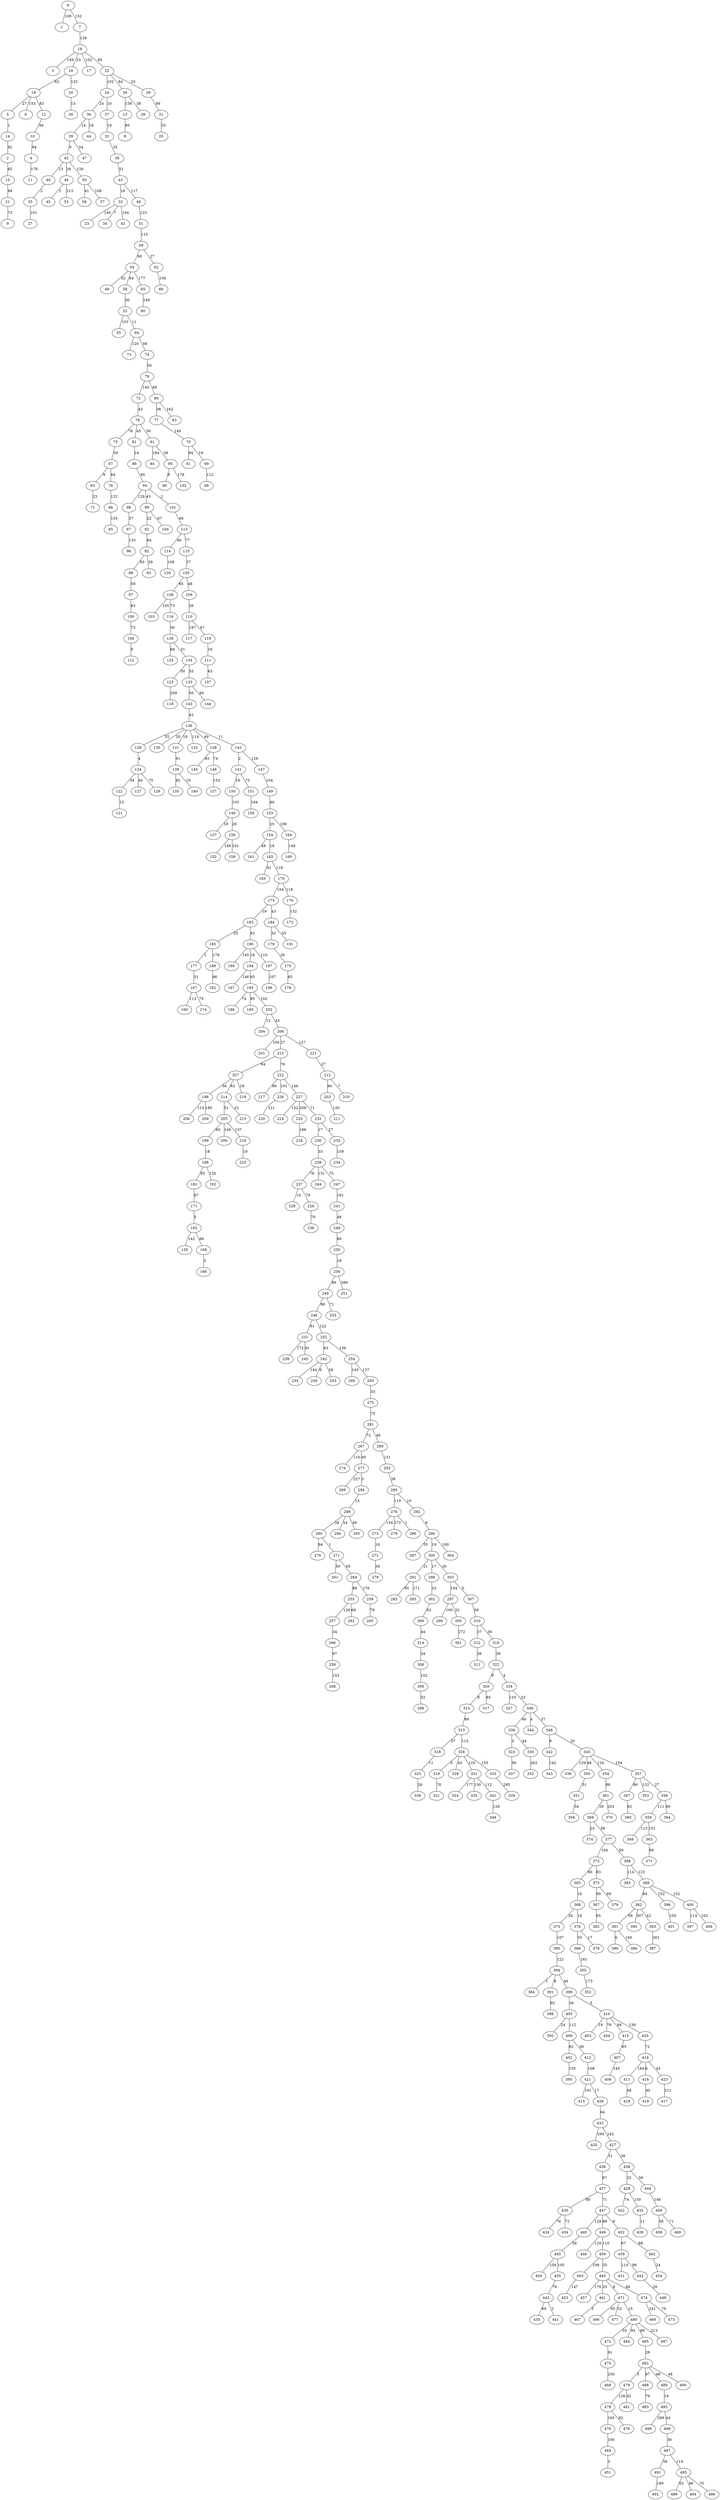 strict graph G {
0;
1;
2;
3;
4;
5;
6;
7;
8;
9;
10;
11;
12;
13;
14;
15;
16;
17;
18;
19;
20;
21;
22;
23;
24;
25;
26;
27;
28;
29;
30;
31;
32;
33;
34;
35;
36;
37;
38;
39;
40;
41;
42;
43;
44;
45;
46;
47;
48;
49;
50;
51;
52;
53;
54;
55;
56;
57;
58;
59;
60;
61;
62;
63;
64;
65;
66;
67;
68;
69;
70;
71;
72;
73;
74;
75;
76;
77;
78;
79;
80;
81;
82;
83;
84;
85;
86;
87;
88;
89;
90;
91;
92;
93;
94;
95;
96;
97;
98;
99;
100;
101;
102;
103;
104;
105;
106;
107;
108;
109;
110;
111;
112;
113;
114;
115;
116;
117;
118;
119;
120;
121;
122;
123;
124;
125;
126;
127;
128;
129;
130;
131;
132;
133;
134;
135;
136;
137;
138;
139;
140;
141;
142;
143;
144;
145;
146;
147;
148;
149;
150;
151;
152;
153;
154;
155;
156;
157;
158;
159;
160;
161;
162;
163;
164;
165;
166;
167;
168;
169;
170;
171;
172;
173;
174;
175;
176;
177;
178;
179;
180;
181;
182;
183;
184;
185;
186;
187;
188;
189;
190;
191;
192;
193;
194;
195;
196;
197;
198;
199;
200;
201;
202;
203;
204;
205;
206;
207;
208;
209;
210;
211;
212;
213;
214;
215;
216;
217;
218;
219;
220;
221;
222;
223;
224;
225;
226;
227;
228;
229;
230;
231;
232;
233;
234;
235;
236;
237;
238;
239;
240;
241;
242;
243;
244;
245;
246;
247;
248;
249;
250;
251;
252;
253;
254;
255;
256;
257;
258;
259;
260;
261;
262;
263;
264;
265;
266;
267;
268;
269;
270;
271;
272;
273;
274;
275;
276;
277;
278;
279;
280;
281;
282;
283;
284;
285;
286;
287;
288;
289;
290;
291;
292;
293;
294;
295;
296;
297;
298;
299;
300;
301;
302;
303;
304;
305;
306;
307;
308;
309;
310;
311;
312;
313;
314;
315;
316;
317;
318;
319;
320;
321;
322;
323;
324;
325;
326;
327;
328;
329;
330;
331;
332;
333;
334;
335;
336;
337;
338;
339;
340;
341;
342;
343;
344;
345;
346;
347;
348;
349;
350;
351;
352;
353;
354;
355;
356;
357;
358;
359;
360;
361;
362;
363;
364;
365;
366;
367;
368;
369;
370;
371;
372;
373;
374;
375;
376;
377;
378;
379;
380;
381;
382;
383;
384;
385;
386;
387;
388;
389;
390;
391;
392;
393;
394;
395;
396;
397;
398;
399;
400;
401;
402;
403;
404;
405;
406;
407;
408;
409;
410;
411;
412;
413;
414;
415;
416;
417;
418;
419;
420;
421;
422;
423;
424;
425;
426;
427;
428;
429;
430;
431;
432;
433;
434;
435;
436;
437;
438;
439;
440;
441;
442;
443;
444;
445;
446;
447;
448;
449;
450;
451;
452;
453;
454;
455;
456;
457;
458;
459;
460;
461;
462;
463;
464;
465;
466;
467;
468;
469;
470;
471;
472;
473;
474;
475;
476;
477;
478;
479;
480;
481;
482;
483;
484;
485;
486;
487;
488;
489;
490;
491;
492;
493;
494;
495;
496;
497;
498;
499;
227 -- 232 [label=71];
412 -- 421 [label=108];
134 -- 123 [label=50];
139 -- 140 [label=10];
202 -- 204 [label=12];
452 -- 462 [label=88];
111 -- 107 [label=63];
256 -- 251 [label=389];
70 -- 69 [label=19];
15 -- 21 [label=94];
482 -- 479 [label=3];
402 -- 395 [label=155];
225 -- 218 [label=188];
43 -- 33 [label=16];
252 -- 242 [label=63];
24 -- 37 [label=10];
119 -- 111 [label=16];
0 -- 1 [label=100];
208 -- 221 [label=127];
74 -- 79 [label=50];
423 -- 417 [label=211];
105 -- 108 [label=65];
319 -- 321 [label=70];
143 -- 136 [label=42];
81 -- 89 [label=24];
13 -- 8 [label=80];
267 -- 277 [label=49];
249 -- 246 [label=98];
46 -- 53 [label=213];
124 -- 122 [label=34];
406 -- 402 [label=82];
345 -- 350 [label=48];
421 -- 413 [label=101];
79 -- 80 [label=86];
154 -- 161 [label=48];
277 -- 269 [label=227];
39 -- 47 [label=54];
226 -- 220 [label=121];
162 -- 168 [label=66];
63 -- 71 [label=23];
439 -- 442 [label=98];
300 -- 298 [label=17];
399 -- 410 [label=5];
254 -- 260 [label=143];
361 -- 370 [label=203];
382 -- 390 [label=307];
139 -- 135 [label=82];
207 -- 198 [label=36];
133 -- 143 [label=50];
76 -- 86 [label=122];
199 -- 188 [label=18];
181 -- 171 [label=67];
388 -- 389 [label=123];
472 -- 475 [label=91];
470 -- 464 [label=100];
485 -- 482 [label=26];
456 -- 458 [label=58];
303 -- 307 [label=5];
18 -- 22 [label=85];
237 -- 229 [label=79];
190 -- 180 [label=145];
203 -- 211 [label=120];
256 -- 249 [label=86];
198 -- 209 [label=180];
479 -- 478 [label=126];
480 -- 484 [label=92];
291 -- 282 [label=95];
35 -- 27 [label=101];
459 -- 463 [label=108];
20 -- 30 [label=13];
131 -- 139 [label=91];
12 -- 10 [label=94];
146 -- 156 [label=20];
326 -- 331 [label=125];
189 -- 182 [label=86];
296 -- 300 [label=19];
75 -- 67 [label=30];
284 -- 288 [label=15];
95 -- 90 [label=6];
471 -- 480 [label=15];
430 -- 424 [label=76];
87 -- 96 [label=133];
318 -- 325 [label=11];
33 -- 41 [label=104];
221 -- 212 [label=27];
22 -- 29 [label=33];
78 -- 91 [label=56];
436 -- 437 [label=67];
315 -- 313 [label=89];
88 -- 97 [label=59];
106 -- 112 [label=9];
264 -- 255 [label=88];
78 -- 75 [label=78];
249 -- 253 [label=71];
285 -- 276 [label=119];
463 -- 453 [label=147];
151 -- 159 [label=164];
394 -- 391 [label=8];
497 -- 495 [label=114];
64 -- 74 [label=56];
351 -- 356 [label=34];
459 -- 465 [label=25];
33 -- 34 [label=7];
114 -- 120 [label=109];
366 -- 355 [label=161];
331 -- 335 [label=150];
163 -- 165 [label=81];
212 -- 210 [label=7];
232 -- 230 [label=17];
276 -- 273 [label=134];
263 -- 275 [label=33];
10 -- 4 [label=94];
52 -- 55 [label=103];
326 -- 319 [label=5];
147 -- 149 [label=104];
447 -- 452 [label=6];
480 -- 485 [label=88];
136 -- 132 [label=114];
326 -- 333 [label=155];
62 -- 66 [label=156];
471 -- 466 [label=85];
142 -- 147 [label=129];
50 -- 56 [label=41];
38 -- 43 [label=51];
288 -- 280 [label=28];
222 -- 227 [label=146];
427 -- 436 [label=31];
33 -- 23 [label=140];
495 -- 486 [label=62];
456 -- 460 [label=71];
326 -- 328 [label=43];
171 -- 162 [label=5];
232 -- 233 [label=27];
280 -- 270 [label=94];
36 -- 39 [label=14];
156 -- 152 [label=149];
227 -- 225 [label=209];
205 -- 216 [label=137];
465 -- 474 [label=86];
64 -- 73 [label=120];
67 -- 76 [label=84];
420 -- 414 [label=72];
308 -- 309 [label=102];
313 -- 326 [label=113];
275 -- 281 [label=75];
109 -- 110 [label=26];
281 -- 267 [label=72];
194 -- 187 [label=146];
381 -- 380 [label=6];
54 -- 49 [label=62];
215 -- 207 [label=64];
331 -- 324 [label=177];
31 -- 25 [label=33];
306 -- 314 [label=44];
164 -- 169 [label=148];
443 -- 441 [label=2];
193 -- 186 [label=74];
396 -- 401 [label=105];
474 -- 469 [label=241];
141 -- 151 [label=75];
59 -- 62 [label=27];
215 -- 222 [label=76];
491 -- 492 [label=190];
497 -- 491 [label=36];
183 -- 185 [label=25];
227 -- 224 [label=132];
394 -- 399 [label=46];
322 -- 334 [label=4];
480 -- 472 [label=33];
212 -- 203 [label=80];
276 -- 286 [label=1];
78 -- 81 [label=45];
255 -- 262 [label=69];
368 -- 375 [label=26];
242 -- 240 [label=6];
86 -- 85 [label=155];
437 -- 447 [label=71];
449 -- 459 [label=110];
297 -- 290 [label=100];
305 -- 301 [label=272];
357 -- 347 [label=96];
80 -- 83 [label=162];
495 -- 494 [label=96];
427 -- 438 [label=38];
410 -- 404 [label=79];
445 -- 450 [label=156];
193 -- 202 [label=102];
342 -- 343 [label=142];
331 -- 341 [label=112];
471 -- 477 [label=52];
19 -- 5 [label=27];
359 -- 363 [label=151];
334 -- 340 [label=23];
493 -- 498 [label=289];
285 -- 292 [label=10];
95 -- 102 [label=178];
153 -- 164 [label=190];
126 -- 125 [label=68];
177 -- 167 [label=31];
0 -- 7 [label=152];
430 -- 434 [label=72];
461 -- 467 [label=3];
325 -- 338 [label=26];
128 -- 124 [label=4];
313 -- 318 [label=37];
184 -- 191 [label=55];
280 -- 271 [label=1];
188 -- 192 [label=120];
465 -- 457 [label=176];
478 -- 476 [label=82];
363 -- 371 [label=99];
149 -- 153 [label=80];
464 -- 451 [label=3];
133 -- 144 [label=94];
447 -- 449 [label=88];
399 -- 405 [label=36];
24 -- 36 [label=24];
193 -- 195 [label=85];
258 -- 268 [label=153];
190 -- 194 [label=18];
272 -- 279 [label=58];
7 -- 18 [label=128];
312 -- 311 [label=36];
167 -- 160 [label=113];
97 -- 100 [label=63];
138 -- 148 [label=74];
150 -- 146 [label=103];
26 -- 13 [label=138];
410 -- 415 [label=94];
154 -- 163 [label=18];
281 -- 289 [label=48];
82 -- 88 [label=50];
300 -- 303 [label=30];
146 -- 137 [label=18];
136 -- 130 [label=20];
92 -- 82 [label=64];
439 -- 431 [label=114];
479 -- 481 [label=42];
416 -- 419 [label=40];
170 -- 173 [label=104];
369 -- 377 [label=58];
330 -- 332 [label=262];
400 -- 397 [label=114];
36 -- 44 [label=18];
382 -- 393 [label=42];
170 -- 176 [label=118];
18 -- 17 [label=102];
21 -- 9 [label=73];
194 -- 193 [label=95];
123 -- 118 [label=209];
367 -- 362 [label=65];
205 -- 200 [label=149];
406 -- 412 [label=90];
373 -- 367 [label=90];
222 -- 217 [label=99];
445 -- 455 [label=105];
334 -- 327 [label=133];
440 -- 445 [label=58];
167 -- 174 [label=75];
381 -- 386 [label=160];
183 -- 190 [label=83];
77 -- 70 [label=140];
82 -- 93 [label=39];
297 -- 305 [label=32];
26 -- 28 [label=38];
359 -- 348 [label=113];
354 -- 361 [label=88];
373 -- 379 [label=69];
43 -- 48 [label=117];
246 -- 252 [label=122];
493 -- 499 [label=44];
231 -- 245 [label=91];
288 -- 295 [label=48];
377 -- 388 [label=59];
141 -- 150 [label=18];
239 -- 244 [label=151];
428 -- 432 [label=150];
99 -- 92 [label=22];
347 -- 360 [label=92];
32 -- 38 [label=35];
241 -- 248 [label=48];
336 -- 323 [label=3];
136 -- 142 [label=11];
124 -- 127 [label=40];
314 -- 308 [label=34];
230 -- 239 [label=33];
39 -- 42 [label=9];
247 -- 241 [label=161];
266 -- 258 [label=97];
198 -- 206 [label=115];
110 -- 117 [label=197];
429 -- 433 [label=64];
333 -- 329 [label=295];
309 -- 299 [label=32];
37 -- 32 [label=19];
80 -- 77 [label=36];
136 -- 138 [label=49];
482 -- 490 [label=48];
345 -- 339 [label=129];
175 -- 178 [label=65];
52 -- 64 [label=11];
302 -- 306 [label=62];
449 -- 446 [label=120];
443 -- 435 [label=60];
108 -- 103 [label=105];
292 -- 296 [label=8];
233 -- 234 [label=159];
208 -- 215 [label=27];
113 -- 115 [label=77];
108 -- 116 [label=73];
310 -- 312 [label=37];
122 -- 121 [label=13];
340 -- 344 [label=4];
433 -- 427 [label=142];
168 -- 166 [label=3];
455 -- 443 [label=79];
372 -- 365 [label=80];
29 -- 31 [label=89];
372 -- 373 [label=83];
340 -- 336 [label=40];
355 -- 352 [label=173];
197 -- 196 [label=107];
411 -- 418 [label=48];
254 -- 263 [label=137];
259 -- 265 [label=79];
307 -- 310 [label=59];
252 -- 254 [label=136];
79 -- 72 [label=140];
69 -- 68 [label=112];
310 -- 316 [label=39];
405 -- 406 [label=112];
400 -- 408 [label=102];
361 -- 369 [label=29];
205 -- 199 [label=60];
173 -- 184 [label=43];
40 -- 35 [label=2];
389 -- 400 [label=132];
184 -- 179 [label=32];
465 -- 471 [label=8];
229 -- 236 [label=70];
414 -- 423 [label=45];
300 -- 291 [label=21];
242 -- 235 [label=144];
447 -- 440 [label=129];
99 -- 104 [label=67];
136 -- 128 [label=55];
94 -- 101 [label=2];
100 -- 106 [label=73];
271 -- 261 [label=50];
323 -- 337 [label=56];
388 -- 383 [label=114];
437 -- 430 [label=80];
303 -- 297 [label=104];
173 -- 183 [label=19];
276 -- 278 [label=172];
46 -- 45 [label=3];
113 -- 114 [label=46];
179 -- 175 [label=30];
19 -- 12 [label=83];
414 -- 411 [label=184];
214 -- 205 [label=51];
162 -- 155 [label=142];
67 -- 63 [label=9];
16 -- 20 [label=125];
296 -- 304 [label=100];
54 -- 65 [label=177];
16 -- 19 [label=62];
393 -- 387 [label=261];
115 -- 105 [label=37];
185 -- 177 [label=1];
105 -- 109 [label=48];
368 -- 376 [label=18];
22 -- 26 [label=84];
273 -- 272 [label=16];
475 -- 468 [label=250];
438 -- 444 [label=56];
72 -- 78 [label=43];
293 -- 285 [label=38];
488 -- 483 [label=79];
48 -- 51 [label=123];
216 -- 223 [label=19];
50 -- 57 [label=108];
156 -- 158 [label=101];
277 -- 284 [label=3];
18 -- 16 [label=23];
369 -- 374 [label=23];
465 -- 461 [label=33];
176 -- 172 [label=132];
444 -- 456 [label=146];
255 -- 257 [label=128];
70 -- 61 [label=94];
495 -- 496 [label=70];
58 -- 52 [label=30];
231 -- 238 [label=172];
432 -- 426 [label=11];
14 -- 2 [label=92];
190 -- 197 [label=110];
65 -- 60 [label=149];
134 -- 133 [label=55];
346 -- 342 [label=8];
296 -- 287 [label=35];
389 -- 382 [label=84];
391 -- 398 [label=92];
376 -- 378 [label=17];
101 -- 113 [label=66];
19 -- 6 [label=153];
202 -- 208 [label=42];
222 -- 226 [label=101];
389 -- 396 [label=152];
124 -- 129 [label=75];
163 -- 170 [label=118];
126 -- 134 [label=31];
438 -- 428 [label=32];
405 -- 392 [label=24];
433 -- 425 [label=294];
340 -- 346 [label=37];
336 -- 330 [label=44];
239 -- 237 [label=78];
377 -- 372 [label=104];
51 -- 59 [label=115];
452 -- 439 [label=67];
257 -- 266 [label=34];
482 -- 489 [label=48];
110 -- 119 [label=47];
42 -- 46 [label=26];
394 -- 384 [label=1];
142 -- 141 [label=2];
289 -- 293 [label=131];
18 -- 3 [label=159];
407 -- 409 [label=145];
410 -- 403 [label=19];
428 -- 422 [label=74];
358 -- 359 [label=111];
91 -- 84 [label=184];
264 -- 259 [label=176];
248 -- 250 [label=60];
4 -- 11 [label=178];
489 -- 493 [label=16];
138 -- 145 [label=83];
94 -- 99 [label=43];
365 -- 368 [label=16];
474 -- 473 [label=79];
246 -- 231 [label=91];
350 -- 351 [label=51];
148 -- 157 [label=152];
207 -- 214 [label=63];
316 -- 322 [label=39];
442 -- 448 [label=29];
239 -- 247 [label=75];
59 -- 54 [label=90];
271 -- 264 [label=65];
22 -- 24 [label=102];
414 -- 416 [label=6];
462 -- 454 [label=24];
421 -- 429 [label=17];
320 -- 317 [label=85];
136 -- 131 [label=18];
42 -- 40 [label=13];
376 -- 366 [label=55];
375 -- 385 [label=107];
478 -- 470 [label=165];
410 -- 420 [label=139];
291 -- 283 [label=171];
89 -- 94 [label=95];
98 -- 87 [label=37];
242 -- 243 [label=56];
341 -- 349 [label=126];
320 -- 315 [label=8];
298 -- 302 [label=23];
188 -- 181 [label=95];
385 -- 394 [label=122];
250 -- 256 [label=18];
5 -- 14 [label=1];
499 -- 497 [label=36];
322 -- 320 [label=9];
214 -- 213 [label=31];
357 -- 353 [label=132];
116 -- 126 [label=30];
153 -- 154 [label=25];
345 -- 354 [label=116];
346 -- 345 [label=20];
288 -- 294 [label=24];
482 -- 488 [label=87];
54 -- 58 [label=64];
415 -- 407 [label=85];
2 -- 15 [label=65];
42 -- 50 [label=126];
480 -- 487 [label=213];
207 -- 219 [label=18];
358 -- 364 [label=80];
382 -- 381 [label=59];
208 -- 201 [label=100];
357 -- 358 [label=27];
237 -- 228 [label=10];
267 -- 274 [label=110];
94 -- 98 [label=129];
91 -- 95 [label=38];
345 -- 357 [label=104];
185 -- 189 [label=179];
}
